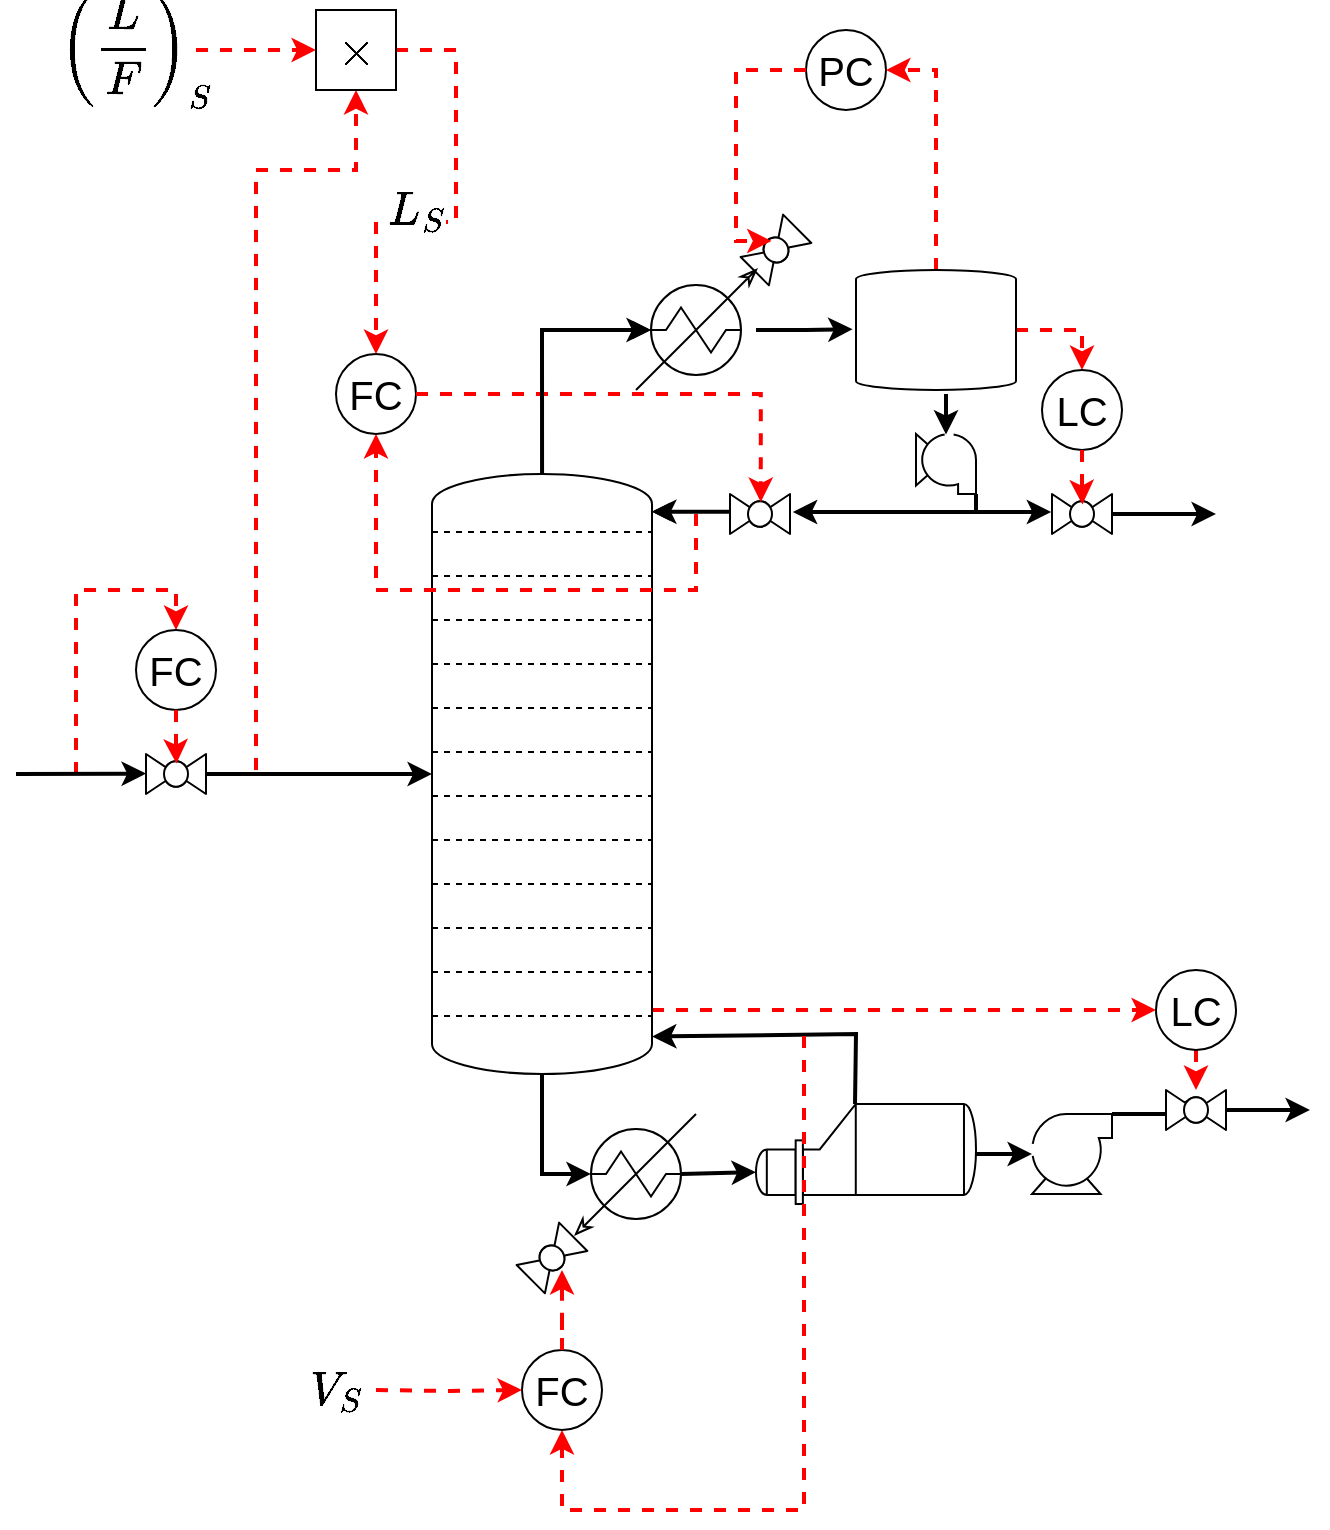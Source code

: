 <mxfile>
    <diagram id="n_FQf2AKHFINR0Hc34nD" name="Page-1">
        <mxGraphModel dx="566" dy="382" grid="1" gridSize="10" guides="1" tooltips="1" connect="1" arrows="1" fold="1" page="1" pageScale="1" pageWidth="1654" pageHeight="1169" math="1" shadow="0">
            <root>
                <mxCell id="0"/>
                <mxCell id="1" parent="0"/>
                <mxCell id="3" style="edgeStyle=orthogonalEdgeStyle;rounded=0;orthogonalLoop=1;jettySize=auto;html=1;exitX=1;exitY=0;exitDx=0;exitDy=0;exitPerimeter=0;entryX=0.063;entryY=0.469;entryDx=0;entryDy=0;entryPerimeter=0;strokeWidth=2;fontSize=20;" parent="1" source="19" target="41" edge="1">
                    <mxGeometry relative="1" as="geometry">
                        <Array as="points">
                            <mxPoint x="970" y="672"/>
                        </Array>
                    </mxGeometry>
                </mxCell>
                <mxCell id="5" value="&lt;span style=&quot;font-size: 20px;&quot;&gt;PC&lt;/span&gt;" style="ellipse;whiteSpace=wrap;html=1;fontSize=20;" parent="1" vertex="1">
                    <mxGeometry x="765" y="130" width="40" height="40" as="geometry"/>
                </mxCell>
                <mxCell id="6" value="" style="verticalLabelPosition=bottom;align=center;html=1;verticalAlign=top;pointerEvents=1;dashed=0;shape=mxgraph.pid2valves.valve;valveType=ball;rotation=-45;fontSize=20;" parent="1" vertex="1">
                    <mxGeometry x="735" y="230" width="30" height="20" as="geometry"/>
                </mxCell>
                <mxCell id="7" style="edgeStyle=orthogonalEdgeStyle;rounded=0;orthogonalLoop=1;jettySize=auto;html=1;strokeWidth=2;dashed=1;fillColor=#a20025;strokeColor=#FF0000;exitX=0.5;exitY=0;exitDx=0;exitDy=0;exitPerimeter=0;entryX=1;entryY=0.5;entryDx=0;entryDy=0;fontSize=20;" parent="1" source="17" target="5" edge="1">
                    <mxGeometry relative="1" as="geometry">
                        <mxPoint x="930" y="150" as="targetPoint"/>
                    </mxGeometry>
                </mxCell>
                <mxCell id="8" style="edgeStyle=orthogonalEdgeStyle;rounded=0;orthogonalLoop=1;jettySize=auto;html=1;entryX=0.554;entryY=0.264;entryDx=0;entryDy=0;entryPerimeter=0;strokeWidth=2;dashed=1;fillColor=#a20025;strokeColor=#FF0000;exitX=0;exitY=0.5;exitDx=0;exitDy=0;fontSize=20;" parent="1" source="5" target="6" edge="1">
                    <mxGeometry relative="1" as="geometry">
                        <Array as="points">
                            <mxPoint x="730" y="150"/>
                            <mxPoint x="730" y="235"/>
                        </Array>
                        <mxPoint x="850" y="120" as="sourcePoint"/>
                    </mxGeometry>
                </mxCell>
                <mxCell id="13" style="edgeStyle=orthogonalEdgeStyle;rounded=0;orthogonalLoop=1;jettySize=auto;html=1;entryX=0;entryY=0.5;entryDx=0;entryDy=0;dashed=1;strokeColor=#FF0000;strokeWidth=2;fontSize=20;" parent="1" source="14" target="51" edge="1">
                    <mxGeometry relative="1" as="geometry">
                        <Array as="points">
                            <mxPoint x="880" y="620"/>
                            <mxPoint x="880" y="620"/>
                        </Array>
                    </mxGeometry>
                </mxCell>
                <mxCell id="14" value="" style="verticalLabelPosition=bottom;outlineConnect=0;align=center;dashed=0;html=1;verticalAlign=top;shape=mxgraph.pid2misc.column;columnType=tray;fontSize=20;" parent="1" vertex="1">
                    <mxGeometry x="578" y="352" width="110" height="300" as="geometry"/>
                </mxCell>
                <mxCell id="15" style="edgeStyle=orthogonalEdgeStyle;rounded=0;orthogonalLoop=1;jettySize=auto;html=1;strokeWidth=2;fontSize=20;" parent="1" target="19" edge="1">
                    <mxGeometry relative="1" as="geometry">
                        <Array as="points">
                            <mxPoint x="858" y="692"/>
                            <mxPoint x="858" y="692"/>
                        </Array>
                        <mxPoint x="818" y="692" as="sourcePoint"/>
                    </mxGeometry>
                </mxCell>
                <mxCell id="16" style="edgeStyle=orthogonalEdgeStyle;rounded=0;orthogonalLoop=1;jettySize=auto;html=1;entryX=0.5;entryY=0;entryDx=0;entryDy=0;strokeWidth=2;dashed=1;fillColor=#a20025;strokeColor=#FF0000;fontSize=20;" parent="1" source="17" target="38" edge="1">
                    <mxGeometry relative="1" as="geometry"/>
                </mxCell>
                <mxCell id="17" value="" style="shape=mxgraph.pid.vessels.pressurized_vessel;html=1;pointerEvents=1;align=center;verticalLabelPosition=bottom;verticalAlign=top;dashed=0;fontSize=20;" parent="1" vertex="1">
                    <mxGeometry x="790" y="250" width="80" height="60" as="geometry"/>
                </mxCell>
                <mxCell id="18" style="edgeStyle=orthogonalEdgeStyle;rounded=0;orthogonalLoop=1;jettySize=auto;html=1;entryX=0.124;entryY=0.5;entryDx=0;entryDy=0;entryPerimeter=0;fontSize=20;" parent="1" source="14" target="32" edge="1">
                    <mxGeometry relative="1" as="geometry">
                        <mxPoint x="680" y="240" as="targetPoint"/>
                        <Array as="points">
                            <mxPoint x="633" y="280"/>
                        </Array>
                    </mxGeometry>
                </mxCell>
                <mxCell id="19" value="" style="verticalLabelPosition=bottom;outlineConnect=0;align=center;dashed=0;html=1;verticalAlign=top;shape=mxgraph.pid.compressors.centrifugal_compressor;fontSize=20;" parent="1" vertex="1">
                    <mxGeometry x="878" y="672" width="40" height="40" as="geometry"/>
                </mxCell>
                <mxCell id="67" style="edgeStyle=orthogonalEdgeStyle;rounded=0;html=1;entryX=0.5;entryY=0;entryDx=0;entryDy=0;strokeColor=#FF0000;strokeWidth=2;dashed=1;fontSize=20;" parent="1" target="30" edge="1">
                    <mxGeometry relative="1" as="geometry">
                        <mxPoint x="400" y="502" as="sourcePoint"/>
                        <Array as="points">
                            <mxPoint x="400" y="410"/>
                            <mxPoint x="450" y="410"/>
                        </Array>
                    </mxGeometry>
                </mxCell>
                <mxCell id="21" value="" style="verticalLabelPosition=bottom;align=center;html=1;verticalAlign=top;pointerEvents=1;dashed=0;shape=mxgraph.pid2valves.valve;valveType=ball;fontSize=20;" parent="1" vertex="1">
                    <mxGeometry x="435" y="492" width="30" height="20" as="geometry"/>
                </mxCell>
                <mxCell id="22" value="" style="shape=mxgraph.pid.heat_exchangers.reboiler;html=1;pointerEvents=1;align=center;verticalLabelPosition=bottom;verticalAlign=top;dashed=0;fontSize=20;" parent="1" vertex="1">
                    <mxGeometry x="740" y="667" width="110" height="50" as="geometry"/>
                </mxCell>
                <mxCell id="23" value="" style="verticalLabelPosition=bottom;outlineConnect=0;align=center;dashed=0;html=1;verticalAlign=top;shape=mxgraph.pid.compressors.centrifugal_compressor;rotation=90;fontSize=20;" parent="1" vertex="1">
                    <mxGeometry x="820" y="332" width="30" height="30" as="geometry"/>
                </mxCell>
                <mxCell id="24" value="" style="verticalLabelPosition=bottom;align=center;html=1;verticalAlign=top;pointerEvents=1;dashed=0;shape=mxgraph.pid2valves.valve;valveType=ball;fontSize=20;" parent="1" vertex="1">
                    <mxGeometry x="727" y="362" width="30" height="20" as="geometry"/>
                </mxCell>
                <mxCell id="58" style="edgeStyle=orthogonalEdgeStyle;html=1;strokeColor=default;strokeWidth=2;fontSize=20;" parent="1" source="25" edge="1">
                    <mxGeometry relative="1" as="geometry">
                        <mxPoint x="970" y="372" as="targetPoint"/>
                    </mxGeometry>
                </mxCell>
                <mxCell id="25" value="" style="verticalLabelPosition=bottom;align=center;html=1;verticalAlign=top;pointerEvents=1;dashed=0;shape=mxgraph.pid2valves.valve;valveType=ball;fontSize=20;" parent="1" vertex="1">
                    <mxGeometry x="888" y="362" width="30" height="20" as="geometry"/>
                </mxCell>
                <mxCell id="26" value="" style="endArrow=classic;html=1;rounded=0;exitX=-0.014;exitY=0.443;exitDx=0;exitDy=0;exitPerimeter=0;fontSize=20;" parent="1" source="24" edge="1">
                    <mxGeometry width="50" height="50" relative="1" as="geometry">
                        <mxPoint x="715.3" y="371.15" as="sourcePoint"/>
                        <mxPoint x="688" y="370.86" as="targetPoint"/>
                    </mxGeometry>
                </mxCell>
                <mxCell id="29" style="edgeStyle=orthogonalEdgeStyle;rounded=0;orthogonalLoop=1;jettySize=auto;html=1;entryX=0.01;entryY=0.5;entryDx=0;entryDy=0;entryPerimeter=0;strokeWidth=2;fontSize=20;" parent="1" target="23" edge="1">
                    <mxGeometry relative="1" as="geometry">
                        <mxPoint x="835" y="312" as="sourcePoint"/>
                        <Array as="points">
                            <mxPoint x="835" y="322"/>
                            <mxPoint x="835" y="322"/>
                        </Array>
                    </mxGeometry>
                </mxCell>
                <mxCell id="78" style="edgeStyle=orthogonalEdgeStyle;rounded=0;html=1;entryX=0.5;entryY=1;entryDx=0;entryDy=0;dashed=1;strokeColor=#FF0000;strokeWidth=2;fontSize=20;" parent="1" target="69" edge="1">
                    <mxGeometry relative="1" as="geometry">
                        <mxPoint x="490" y="500" as="sourcePoint"/>
                        <Array as="points">
                            <mxPoint x="490" y="500"/>
                            <mxPoint x="490" y="200"/>
                            <mxPoint x="540" y="200"/>
                        </Array>
                    </mxGeometry>
                </mxCell>
                <mxCell id="30" value="&lt;font style=&quot;font-size: 20px;&quot;&gt;FC&lt;/font&gt;" style="ellipse;whiteSpace=wrap;html=1;fontSize=20;" parent="1" vertex="1">
                    <mxGeometry x="430" y="430" width="40" height="40" as="geometry"/>
                </mxCell>
                <mxCell id="32" value="" style="shape=mxgraph.pid.heat_exchangers.condenser;html=1;pointerEvents=1;align=center;verticalLabelPosition=bottom;verticalAlign=top;dashed=0;movable=1;resizable=1;rotatable=1;deletable=1;editable=1;locked=0;connectable=1;fontSize=20;" parent="1" vertex="1">
                    <mxGeometry x="680" y="250" width="60" height="60" as="geometry"/>
                </mxCell>
                <mxCell id="33" style="edgeStyle=orthogonalEdgeStyle;rounded=0;orthogonalLoop=1;jettySize=auto;html=1;entryX=-0.021;entryY=0.494;entryDx=0;entryDy=0;entryPerimeter=0;strokeWidth=2;fontSize=20;" parent="1" source="32" target="17" edge="1">
                    <mxGeometry relative="1" as="geometry"/>
                </mxCell>
                <mxCell id="34" value="&lt;font style=&quot;font-size: 20px;&quot;&gt;FC&lt;/font&gt;" style="ellipse;whiteSpace=wrap;html=1;fontSize=20;" parent="1" vertex="1">
                    <mxGeometry x="530" y="292" width="40" height="40" as="geometry"/>
                </mxCell>
                <mxCell id="35" value="" style="shape=mxgraph.pid.heat_exchangers.heater;html=1;pointerEvents=1;align=center;verticalLabelPosition=bottom;verticalAlign=top;dashed=0;fontSize=20;" parent="1" vertex="1">
                    <mxGeometry x="650" y="672" width="60" height="60" as="geometry"/>
                </mxCell>
                <mxCell id="36" value="&lt;font style=&quot;font-size: 20px;&quot;&gt;FC&lt;/font&gt;" style="ellipse;whiteSpace=wrap;html=1;fontSize=20;" parent="1" vertex="1">
                    <mxGeometry x="623" y="790" width="40" height="40" as="geometry"/>
                </mxCell>
                <mxCell id="37" value="" style="verticalLabelPosition=bottom;align=center;html=1;verticalAlign=top;pointerEvents=1;dashed=0;shape=mxgraph.pid2valves.valve;valveType=ball;rotation=315;fontSize=20;" parent="1" vertex="1">
                    <mxGeometry x="623" y="734" width="30" height="20" as="geometry"/>
                </mxCell>
                <mxCell id="38" value="&lt;span style=&quot;font-size: 20px;&quot;&gt;LC&lt;/span&gt;" style="ellipse;whiteSpace=wrap;html=1;fontSize=20;" parent="1" vertex="1">
                    <mxGeometry x="883" y="300" width="40" height="40" as="geometry"/>
                </mxCell>
                <mxCell id="39" style="edgeStyle=orthogonalEdgeStyle;rounded=0;orthogonalLoop=1;jettySize=auto;html=1;entryX=0.507;entryY=0.26;entryDx=0;entryDy=0;entryPerimeter=0;strokeWidth=2;dashed=1;fillColor=#a20025;strokeColor=#FF0000;fontSize=20;" parent="1" source="38" target="25" edge="1">
                    <mxGeometry relative="1" as="geometry"/>
                </mxCell>
                <mxCell id="40" style="edgeStyle=orthogonalEdgeStyle;rounded=0;orthogonalLoop=1;jettySize=auto;html=1;entryX=0.513;entryY=0.2;entryDx=0;entryDy=0;entryPerimeter=0;strokeColor=#FF0000;strokeWidth=2;dashed=1;fontSize=20;" parent="1" source="34" target="24" edge="1">
                    <mxGeometry relative="1" as="geometry"/>
                </mxCell>
                <mxCell id="57" style="edgeStyle=orthogonalEdgeStyle;html=1;strokeColor=default;strokeWidth=2;fontSize=20;" parent="1" source="41" edge="1">
                    <mxGeometry relative="1" as="geometry">
                        <mxPoint x="1017" y="670" as="targetPoint"/>
                    </mxGeometry>
                </mxCell>
                <mxCell id="41" value="" style="verticalLabelPosition=bottom;align=center;html=1;verticalAlign=top;pointerEvents=1;dashed=0;shape=mxgraph.pid2valves.valve;valveType=ball;fontSize=20;" parent="1" vertex="1">
                    <mxGeometry x="945" y="660" width="30" height="20" as="geometry"/>
                </mxCell>
                <mxCell id="45" value="" style="endArrow=classic;html=1;rounded=0;exitX=0.45;exitY=0;exitDx=0;exitDy=0;exitPerimeter=0;endSize=6;curved=0;strokeColor=default;strokeWidth=2;fontSize=20;" parent="1" source="22" edge="1">
                    <mxGeometry width="50" height="50" relative="1" as="geometry">
                        <mxPoint x="778" y="662" as="sourcePoint"/>
                        <mxPoint x="688" y="633.27" as="targetPoint"/>
                        <Array as="points">
                            <mxPoint x="790" y="632"/>
                        </Array>
                    </mxGeometry>
                </mxCell>
                <mxCell id="47" style="edgeStyle=orthogonalEdgeStyle;rounded=0;orthogonalLoop=1;jettySize=auto;html=1;entryX=0;entryY=0.682;entryDx=0;entryDy=0;entryPerimeter=0;exitX=0.876;exitY=0.5;exitDx=0;exitDy=0;exitPerimeter=0;endSize=6;curved=0;strokeWidth=2;fontSize=20;" parent="1" target="22" edge="1">
                    <mxGeometry relative="1" as="geometry">
                        <mxPoint x="728" y="830" as="targetPoint"/>
                        <mxPoint x="702.56" y="702" as="sourcePoint"/>
                        <Array as="points">
                            <mxPoint x="703" y="701"/>
                        </Array>
                    </mxGeometry>
                </mxCell>
                <mxCell id="48" style="edgeStyle=orthogonalEdgeStyle;rounded=0;orthogonalLoop=1;jettySize=auto;html=1;entryX=0.124;entryY=0.5;entryDx=0;entryDy=0;entryPerimeter=0;endSize=6;curved=0;strokeWidth=2;fontSize=20;" parent="1" source="14" edge="1">
                    <mxGeometry relative="1" as="geometry">
                        <mxPoint x="657.44" y="702" as="targetPoint"/>
                        <Array as="points">
                            <mxPoint x="633" y="702"/>
                        </Array>
                    </mxGeometry>
                </mxCell>
                <mxCell id="49" style="edgeStyle=orthogonalEdgeStyle;rounded=0;orthogonalLoop=1;jettySize=auto;html=1;dashed=1;endSize=6;curved=0;strokeColor=#FF0000;strokeWidth=2;exitX=0.5;exitY=0;exitDx=0;exitDy=0;entryX=0.476;entryY=0.889;entryDx=0;entryDy=0;entryPerimeter=0;fontSize=20;" parent="1" source="36" target="37" edge="1">
                    <mxGeometry relative="1" as="geometry">
                        <mxPoint x="643" y="790" as="targetPoint"/>
                    </mxGeometry>
                </mxCell>
                <mxCell id="50" style="edgeStyle=orthogonalEdgeStyle;rounded=0;orthogonalLoop=1;jettySize=auto;html=1;entryX=0.507;entryY=0.24;entryDx=0;entryDy=0;entryPerimeter=0;dashed=1;endSize=6;curved=0;strokeColor=#FF0000;strokeWidth=2;fontSize=20;" parent="1" source="30" target="21" edge="1">
                    <mxGeometry relative="1" as="geometry"/>
                </mxCell>
                <mxCell id="59" style="edgeStyle=orthogonalEdgeStyle;html=1;dashed=1;strokeColor=#FF0000;strokeWidth=2;fontSize=20;" parent="1" source="51" target="41" edge="1">
                    <mxGeometry relative="1" as="geometry"/>
                </mxCell>
                <mxCell id="51" value="&lt;font style=&quot;font-size: 20px;&quot;&gt;LC&lt;/font&gt;" style="ellipse;whiteSpace=wrap;html=1;fontSize=20;" parent="1" vertex="1">
                    <mxGeometry x="940" y="600" width="40" height="40" as="geometry"/>
                </mxCell>
                <mxCell id="54" value="" style="endArrow=classic;html=1;rounded=0;exitX=-0.014;exitY=0.443;exitDx=0;exitDy=0;exitPerimeter=0;strokeWidth=2;fontSize=20;" parent="1" edge="1">
                    <mxGeometry width="50" height="50" relative="1" as="geometry">
                        <mxPoint x="726.58" y="370.83" as="sourcePoint"/>
                        <mxPoint x="688" y="370.83" as="targetPoint"/>
                    </mxGeometry>
                </mxCell>
                <mxCell id="56" style="edgeStyle=orthogonalEdgeStyle;rounded=0;orthogonalLoop=1;jettySize=auto;html=1;entryX=0.124;entryY=0.5;entryDx=0;entryDy=0;entryPerimeter=0;strokeWidth=2;fontSize=20;" parent="1" edge="1">
                    <mxGeometry relative="1" as="geometry">
                        <mxPoint x="687.44" y="279.97" as="targetPoint"/>
                        <Array as="points">
                            <mxPoint x="633" y="279.97"/>
                        </Array>
                        <mxPoint x="633.034" y="351.97" as="sourcePoint"/>
                    </mxGeometry>
                </mxCell>
                <mxCell id="2" style="edgeStyle=orthogonalEdgeStyle;rounded=0;orthogonalLoop=1;jettySize=auto;html=1;entryX=0.5;entryY=1;entryDx=0;entryDy=0;dashed=1;endSize=6;curved=0;strokeColor=#FF0000;strokeWidth=2;fontSize=20;" parent="1" target="36" edge="1">
                    <mxGeometry relative="1" as="geometry">
                        <Array as="points">
                            <mxPoint x="764" y="870"/>
                            <mxPoint x="643" y="870"/>
                        </Array>
                        <mxPoint x="764" y="633" as="sourcePoint"/>
                    </mxGeometry>
                </mxCell>
                <mxCell id="61" style="edgeStyle=orthogonalEdgeStyle;rounded=0;orthogonalLoop=1;jettySize=auto;html=1;strokeColor=#FF0000;strokeWidth=2;dashed=1;entryX=0.5;entryY=1;entryDx=0;entryDy=0;fontSize=20;" parent="1" target="34" edge="1">
                    <mxGeometry relative="1" as="geometry">
                        <mxPoint x="710" y="372" as="sourcePoint"/>
                        <mxPoint x="510" y="380" as="targetPoint"/>
                        <Array as="points">
                            <mxPoint x="710" y="410"/>
                            <mxPoint x="550" y="410"/>
                        </Array>
                    </mxGeometry>
                </mxCell>
                <mxCell id="66" style="edgeStyle=orthogonalEdgeStyle;html=1;strokeColor=default;strokeWidth=2;rounded=0;fontSize=20;" parent="1" edge="1">
                    <mxGeometry relative="1" as="geometry">
                        <mxPoint x="370" y="502" as="sourcePoint"/>
                        <mxPoint x="435" y="501.83" as="targetPoint"/>
                        <Array as="points">
                            <mxPoint x="435" y="502"/>
                        </Array>
                    </mxGeometry>
                </mxCell>
                <mxCell id="65" style="edgeStyle=orthogonalEdgeStyle;html=1;strokeColor=default;strokeWidth=2;rounded=0;fontSize=20;" parent="1" source="21" target="14" edge="1">
                    <mxGeometry relative="1" as="geometry"/>
                </mxCell>
                <mxCell id="72" style="edgeStyle=none;html=1;entryX=0;entryY=0.5;entryDx=0;entryDy=0;fontSize=20;rounded=0;dashed=1;strokeColor=#FF0000;strokeWidth=2;" parent="1" source="68" target="69" edge="1">
                    <mxGeometry relative="1" as="geometry"/>
                </mxCell>
                <mxCell id="68" value="$$\left(\frac{L}{F}\right)_S$$" style="whiteSpace=wrap;html=1;fontSize=20;strokeColor=none;" parent="1" vertex="1">
                    <mxGeometry x="400" y="115" width="60" height="50" as="geometry"/>
                </mxCell>
                <mxCell id="74" style="edgeStyle=orthogonalEdgeStyle;rounded=0;html=1;entryX=0.5;entryY=0;entryDx=0;entryDy=0;dashed=1;strokeColor=#FF0000;strokeWidth=2;fontSize=20;" parent="1" source="69" target="34" edge="1">
                    <mxGeometry relative="1" as="geometry">
                        <Array as="points">
                            <mxPoint x="590" y="140"/>
                            <mxPoint x="590" y="226"/>
                            <mxPoint x="550" y="226"/>
                        </Array>
                    </mxGeometry>
                </mxCell>
                <mxCell id="82" value="$$L_S$$" style="edgeLabel;html=1;align=center;verticalAlign=middle;resizable=0;points=[];fontSize=20;" parent="74" vertex="1" connectable="0">
                    <mxGeometry x="0.513" relative="1" as="geometry">
                        <mxPoint x="20" y="-18" as="offset"/>
                    </mxGeometry>
                </mxCell>
                <mxCell id="69" value="&lt;span style=&quot;font-size: 20px;&quot;&gt;$$\times$$&lt;/span&gt;" style="whiteSpace=wrap;html=1;fontSize=20;fontStyle=0" parent="1" vertex="1">
                    <mxGeometry x="520" y="120" width="40" height="40" as="geometry"/>
                </mxCell>
                <mxCell id="83" style="edgeStyle=orthogonalEdgeStyle;rounded=0;html=1;entryX=0;entryY=0.5;entryDx=0;entryDy=0;dashed=1;strokeColor=#FF0000;strokeWidth=2;fontSize=20;" edge="1" parent="1" target="36">
                    <mxGeometry relative="1" as="geometry">
                        <mxPoint x="550.0" y="810" as="sourcePoint"/>
                        <mxPoint x="623" y="810" as="targetPoint"/>
                    </mxGeometry>
                </mxCell>
                <mxCell id="84" value="$$V_S$$" style="edgeLabel;html=1;align=center;verticalAlign=middle;resizable=0;points=[];fontSize=20;" vertex="1" connectable="0" parent="83">
                    <mxGeometry x="0.211" y="-1" relative="1" as="geometry">
                        <mxPoint x="-64" y="-1" as="offset"/>
                    </mxGeometry>
                </mxCell>
                <mxCell id="87" style="edgeStyle=orthogonalEdgeStyle;rounded=0;orthogonalLoop=1;jettySize=auto;html=1;entryX=1.047;entryY=0.43;entryDx=0;entryDy=0;entryPerimeter=0;exitX=1;exitY=0;exitDx=0;exitDy=0;exitPerimeter=0;strokeWidth=2;fontSize=20;" edge="1" parent="1">
                    <mxGeometry relative="1" as="geometry">
                        <mxPoint x="758.41" y="370.6" as="targetPoint"/>
                        <mxPoint x="850" y="362" as="sourcePoint"/>
                        <Array as="points">
                            <mxPoint x="850" y="371"/>
                            <mxPoint x="758" y="371"/>
                        </Array>
                    </mxGeometry>
                </mxCell>
                <mxCell id="88" style="edgeStyle=orthogonalEdgeStyle;rounded=0;orthogonalLoop=1;jettySize=auto;html=1;exitX=1;exitY=0;exitDx=0;exitDy=0;exitPerimeter=0;strokeWidth=2;fontSize=20;entryX=-0.013;entryY=0.45;entryDx=0;entryDy=0;entryPerimeter=0;" edge="1" parent="1">
                    <mxGeometry relative="1" as="geometry">
                        <mxPoint x="887.61" y="371" as="targetPoint"/>
                        <mxPoint x="850" y="362" as="sourcePoint"/>
                        <Array as="points">
                            <mxPoint x="850" y="371"/>
                        </Array>
                    </mxGeometry>
                </mxCell>
            </root>
        </mxGraphModel>
    </diagram>
</mxfile>